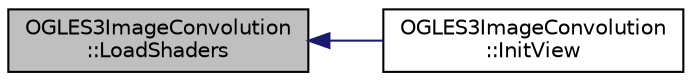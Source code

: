 digraph "OGLES3ImageConvolution::LoadShaders"
{
  edge [fontname="Helvetica",fontsize="10",labelfontname="Helvetica",labelfontsize="10"];
  node [fontname="Helvetica",fontsize="10",shape=record];
  rankdir="LR";
  Node1 [label="OGLES3ImageConvolution\l::LoadShaders",height=0.2,width=0.4,color="black", fillcolor="grey75", style="filled", fontcolor="black"];
  Node1 -> Node2 [dir="back",color="midnightblue",fontsize="10",style="solid"];
  Node2 [label="OGLES3ImageConvolution\l::InitView",height=0.2,width=0.4,color="black", fillcolor="white", style="filled",URL="$class_o_g_l_e_s3_image_convolution.html#afe6795320d4afc3f6ee900541a98be13"];
}
